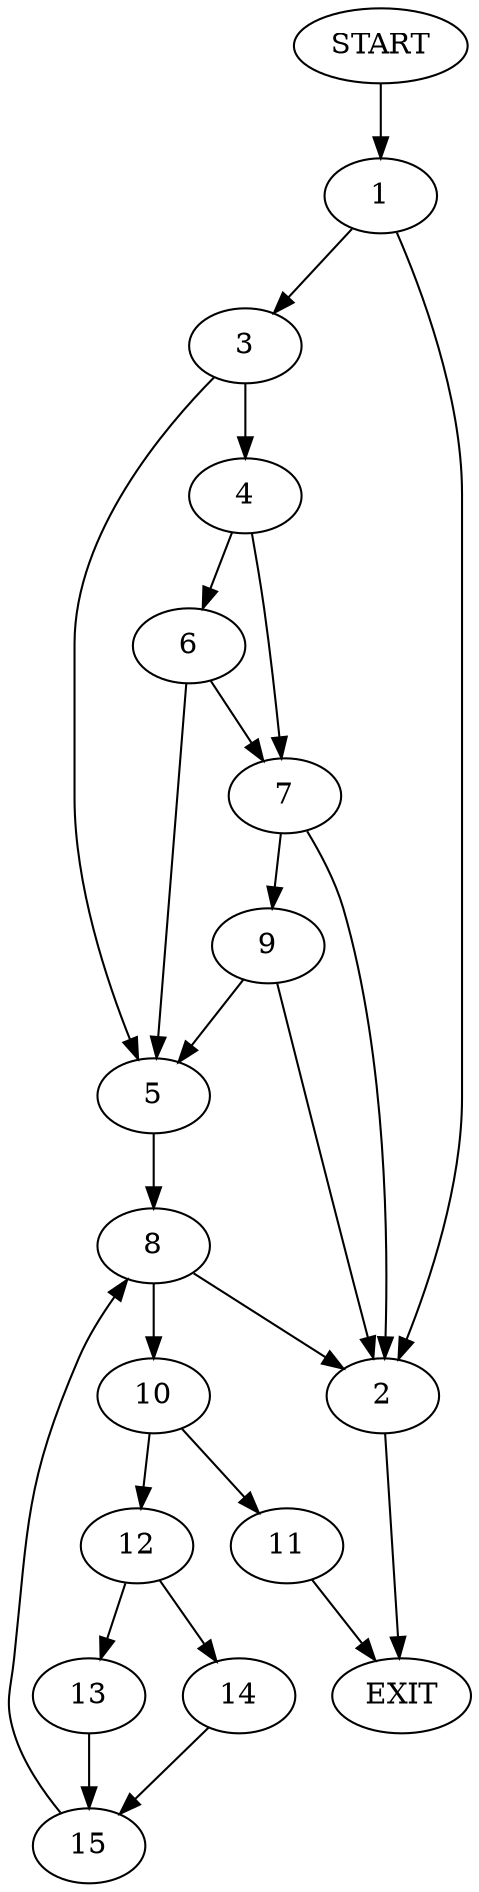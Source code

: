 digraph {
0 [label="START"]
16 [label="EXIT"]
0 -> 1
1 -> 2
1 -> 3
2 -> 16
3 -> 4
3 -> 5
4 -> 6
4 -> 7
5 -> 8
7 -> 9
7 -> 2
6 -> 5
6 -> 7
9 -> 5
9 -> 2
8 -> 2
8 -> 10
10 -> 11
10 -> 12
11 -> 16
12 -> 13
12 -> 14
14 -> 15
13 -> 15
15 -> 8
}
